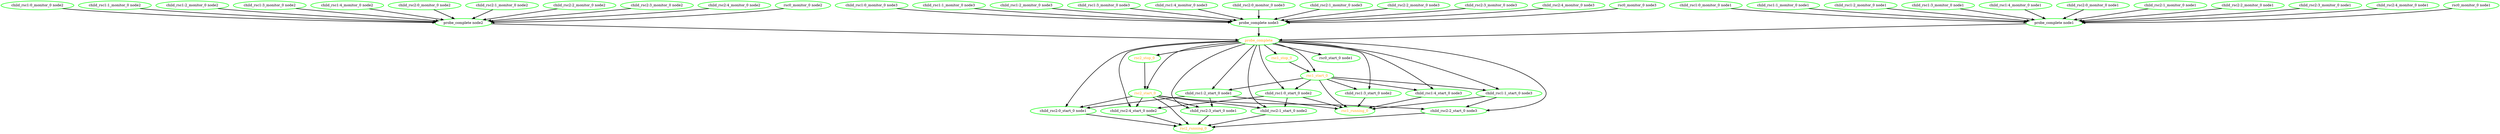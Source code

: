 digraph "g" {
"child_rsc1:0_monitor_0 node1" -> "probe_complete node1" [ style = bold]
"child_rsc1:0_monitor_0 node1" [ style=bold color="green" fontcolor="black" ]
"child_rsc1:0_monitor_0 node2" -> "probe_complete node2" [ style = bold]
"child_rsc1:0_monitor_0 node2" [ style=bold color="green" fontcolor="black" ]
"child_rsc1:0_monitor_0 node3" -> "probe_complete node3" [ style = bold]
"child_rsc1:0_monitor_0 node3" [ style=bold color="green" fontcolor="black" ]
"child_rsc1:0_start_0 node2" -> "child_rsc2:1_start_0 node2" [ style = bold]
"child_rsc1:0_start_0 node2" -> "child_rsc2:4_start_0 node2" [ style = bold]
"child_rsc1:0_start_0 node2" -> "rsc1_running_0" [ style = bold]
"child_rsc1:0_start_0 node2" [ style=bold color="green" fontcolor="black"  ]
"child_rsc1:1_monitor_0 node1" -> "probe_complete node1" [ style = bold]
"child_rsc1:1_monitor_0 node1" [ style=bold color="green" fontcolor="black" ]
"child_rsc1:1_monitor_0 node2" -> "probe_complete node2" [ style = bold]
"child_rsc1:1_monitor_0 node2" [ style=bold color="green" fontcolor="black" ]
"child_rsc1:1_monitor_0 node3" -> "probe_complete node3" [ style = bold]
"child_rsc1:1_monitor_0 node3" [ style=bold color="green" fontcolor="black" ]
"child_rsc1:1_start_0 node3" -> "child_rsc2:2_start_0 node3" [ style = bold]
"child_rsc1:1_start_0 node3" -> "rsc1_running_0" [ style = bold]
"child_rsc1:1_start_0 node3" [ style=bold color="green" fontcolor="black"  ]
"child_rsc1:2_monitor_0 node1" -> "probe_complete node1" [ style = bold]
"child_rsc1:2_monitor_0 node1" [ style=bold color="green" fontcolor="black" ]
"child_rsc1:2_monitor_0 node2" -> "probe_complete node2" [ style = bold]
"child_rsc1:2_monitor_0 node2" [ style=bold color="green" fontcolor="black" ]
"child_rsc1:2_monitor_0 node3" -> "probe_complete node3" [ style = bold]
"child_rsc1:2_monitor_0 node3" [ style=bold color="green" fontcolor="black" ]
"child_rsc1:2_start_0 node1" -> "child_rsc2:0_start_0 node1" [ style = bold]
"child_rsc1:2_start_0 node1" -> "child_rsc2:3_start_0 node1" [ style = bold]
"child_rsc1:2_start_0 node1" -> "rsc1_running_0" [ style = bold]
"child_rsc1:2_start_0 node1" [ style=bold color="green" fontcolor="black"  ]
"child_rsc1:3_monitor_0 node1" -> "probe_complete node1" [ style = bold]
"child_rsc1:3_monitor_0 node1" [ style=bold color="green" fontcolor="black" ]
"child_rsc1:3_monitor_0 node2" -> "probe_complete node2" [ style = bold]
"child_rsc1:3_monitor_0 node2" [ style=bold color="green" fontcolor="black" ]
"child_rsc1:3_monitor_0 node3" -> "probe_complete node3" [ style = bold]
"child_rsc1:3_monitor_0 node3" [ style=bold color="green" fontcolor="black" ]
"child_rsc1:3_start_0 node2" -> "rsc1_running_0" [ style = bold]
"child_rsc1:3_start_0 node2" [ style=bold color="green" fontcolor="black"  ]
"child_rsc1:4_monitor_0 node1" -> "probe_complete node1" [ style = bold]
"child_rsc1:4_monitor_0 node1" [ style=bold color="green" fontcolor="black" ]
"child_rsc1:4_monitor_0 node2" -> "probe_complete node2" [ style = bold]
"child_rsc1:4_monitor_0 node2" [ style=bold color="green" fontcolor="black" ]
"child_rsc1:4_monitor_0 node3" -> "probe_complete node3" [ style = bold]
"child_rsc1:4_monitor_0 node3" [ style=bold color="green" fontcolor="black" ]
"child_rsc1:4_start_0 node3" -> "rsc1_running_0" [ style = bold]
"child_rsc1:4_start_0 node3" [ style=bold color="green" fontcolor="black"  ]
"child_rsc2:0_monitor_0 node1" -> "probe_complete node1" [ style = bold]
"child_rsc2:0_monitor_0 node1" [ style=bold color="green" fontcolor="black" ]
"child_rsc2:0_monitor_0 node2" -> "probe_complete node2" [ style = bold]
"child_rsc2:0_monitor_0 node2" [ style=bold color="green" fontcolor="black" ]
"child_rsc2:0_monitor_0 node3" -> "probe_complete node3" [ style = bold]
"child_rsc2:0_monitor_0 node3" [ style=bold color="green" fontcolor="black" ]
"child_rsc2:0_start_0 node1" -> "rsc2_running_0" [ style = bold]
"child_rsc2:0_start_0 node1" [ style=bold color="green" fontcolor="black"  ]
"child_rsc2:1_monitor_0 node1" -> "probe_complete node1" [ style = bold]
"child_rsc2:1_monitor_0 node1" [ style=bold color="green" fontcolor="black" ]
"child_rsc2:1_monitor_0 node2" -> "probe_complete node2" [ style = bold]
"child_rsc2:1_monitor_0 node2" [ style=bold color="green" fontcolor="black" ]
"child_rsc2:1_monitor_0 node3" -> "probe_complete node3" [ style = bold]
"child_rsc2:1_monitor_0 node3" [ style=bold color="green" fontcolor="black" ]
"child_rsc2:1_start_0 node2" -> "rsc2_running_0" [ style = bold]
"child_rsc2:1_start_0 node2" [ style=bold color="green" fontcolor="black"  ]
"child_rsc2:2_monitor_0 node1" -> "probe_complete node1" [ style = bold]
"child_rsc2:2_monitor_0 node1" [ style=bold color="green" fontcolor="black" ]
"child_rsc2:2_monitor_0 node2" -> "probe_complete node2" [ style = bold]
"child_rsc2:2_monitor_0 node2" [ style=bold color="green" fontcolor="black" ]
"child_rsc2:2_monitor_0 node3" -> "probe_complete node3" [ style = bold]
"child_rsc2:2_monitor_0 node3" [ style=bold color="green" fontcolor="black" ]
"child_rsc2:2_start_0 node3" -> "rsc2_running_0" [ style = bold]
"child_rsc2:2_start_0 node3" [ style=bold color="green" fontcolor="black"  ]
"child_rsc2:3_monitor_0 node1" -> "probe_complete node1" [ style = bold]
"child_rsc2:3_monitor_0 node1" [ style=bold color="green" fontcolor="black" ]
"child_rsc2:3_monitor_0 node2" -> "probe_complete node2" [ style = bold]
"child_rsc2:3_monitor_0 node2" [ style=bold color="green" fontcolor="black" ]
"child_rsc2:3_monitor_0 node3" -> "probe_complete node3" [ style = bold]
"child_rsc2:3_monitor_0 node3" [ style=bold color="green" fontcolor="black" ]
"child_rsc2:3_start_0 node1" -> "rsc2_running_0" [ style = bold]
"child_rsc2:3_start_0 node1" [ style=bold color="green" fontcolor="black"  ]
"child_rsc2:4_monitor_0 node1" -> "probe_complete node1" [ style = bold]
"child_rsc2:4_monitor_0 node1" [ style=bold color="green" fontcolor="black" ]
"child_rsc2:4_monitor_0 node2" -> "probe_complete node2" [ style = bold]
"child_rsc2:4_monitor_0 node2" [ style=bold color="green" fontcolor="black" ]
"child_rsc2:4_monitor_0 node3" -> "probe_complete node3" [ style = bold]
"child_rsc2:4_monitor_0 node3" [ style=bold color="green" fontcolor="black" ]
"child_rsc2:4_start_0 node2" -> "rsc2_running_0" [ style = bold]
"child_rsc2:4_start_0 node2" [ style=bold color="green" fontcolor="black"  ]
"probe_complete node1" -> "probe_complete" [ style = bold]
"probe_complete node1" [ style=bold color="green" fontcolor="black" ]
"probe_complete node2" -> "probe_complete" [ style = bold]
"probe_complete node2" [ style=bold color="green" fontcolor="black" ]
"probe_complete node3" -> "probe_complete" [ style = bold]
"probe_complete node3" [ style=bold color="green" fontcolor="black" ]
"probe_complete" -> "child_rsc1:0_start_0 node2" [ style = bold]
"probe_complete" -> "child_rsc1:1_start_0 node3" [ style = bold]
"probe_complete" -> "child_rsc1:2_start_0 node1" [ style = bold]
"probe_complete" -> "child_rsc1:3_start_0 node2" [ style = bold]
"probe_complete" -> "child_rsc1:4_start_0 node3" [ style = bold]
"probe_complete" -> "child_rsc2:0_start_0 node1" [ style = bold]
"probe_complete" -> "child_rsc2:1_start_0 node2" [ style = bold]
"probe_complete" -> "child_rsc2:2_start_0 node3" [ style = bold]
"probe_complete" -> "child_rsc2:3_start_0 node1" [ style = bold]
"probe_complete" -> "child_rsc2:4_start_0 node2" [ style = bold]
"probe_complete" -> "rsc0_start_0 node1" [ style = bold]
"probe_complete" -> "rsc1_start_0" [ style = bold]
"probe_complete" -> "rsc1_stop_0" [ style = bold]
"probe_complete" -> "rsc2_start_0" [ style = bold]
"probe_complete" -> "rsc2_stop_0" [ style = bold]
"probe_complete" [ style=bold color="green" fontcolor="orange" ]
"rsc0_monitor_0 node1" -> "probe_complete node1" [ style = bold]
"rsc0_monitor_0 node1" [ style=bold color="green" fontcolor="black" ]
"rsc0_monitor_0 node2" -> "probe_complete node2" [ style = bold]
"rsc0_monitor_0 node2" [ style=bold color="green" fontcolor="black" ]
"rsc0_monitor_0 node3" -> "probe_complete node3" [ style = bold]
"rsc0_monitor_0 node3" [ style=bold color="green" fontcolor="black" ]
"rsc0_start_0 node1" [ style=bold color="green" fontcolor="black" ]
"rsc1_running_0" [ style=bold color="green" fontcolor="orange" ]
"rsc1_start_0" -> "child_rsc1:0_start_0 node2" [ style = bold]
"rsc1_start_0" -> "child_rsc1:1_start_0 node3" [ style = bold]
"rsc1_start_0" -> "child_rsc1:2_start_0 node1" [ style = bold]
"rsc1_start_0" -> "child_rsc1:3_start_0 node2" [ style = bold]
"rsc1_start_0" -> "child_rsc1:4_start_0 node3" [ style = bold]
"rsc1_start_0" -> "rsc1_running_0" [ style = bold]
"rsc1_start_0" [ style=bold color="green" fontcolor="orange" ]
"rsc1_stop_0" -> "rsc1_start_0" [ style = bold]
"rsc1_stop_0" [ style=bold color="green" fontcolor="orange"  ]
"rsc2_running_0" [ style=bold color="green" fontcolor="orange" ]
"rsc2_start_0" -> "child_rsc2:0_start_0 node1" [ style = bold]
"rsc2_start_0" -> "child_rsc2:1_start_0 node2" [ style = bold]
"rsc2_start_0" -> "child_rsc2:2_start_0 node3" [ style = bold]
"rsc2_start_0" -> "child_rsc2:3_start_0 node1" [ style = bold]
"rsc2_start_0" -> "child_rsc2:4_start_0 node2" [ style = bold]
"rsc2_start_0" -> "rsc2_running_0" [ style = bold]
"rsc2_start_0" [ style=bold color="green" fontcolor="orange" ]
"rsc2_stop_0" -> "rsc2_start_0" [ style = bold]
"rsc2_stop_0" [ style=bold color="green" fontcolor="orange"  ]
}
